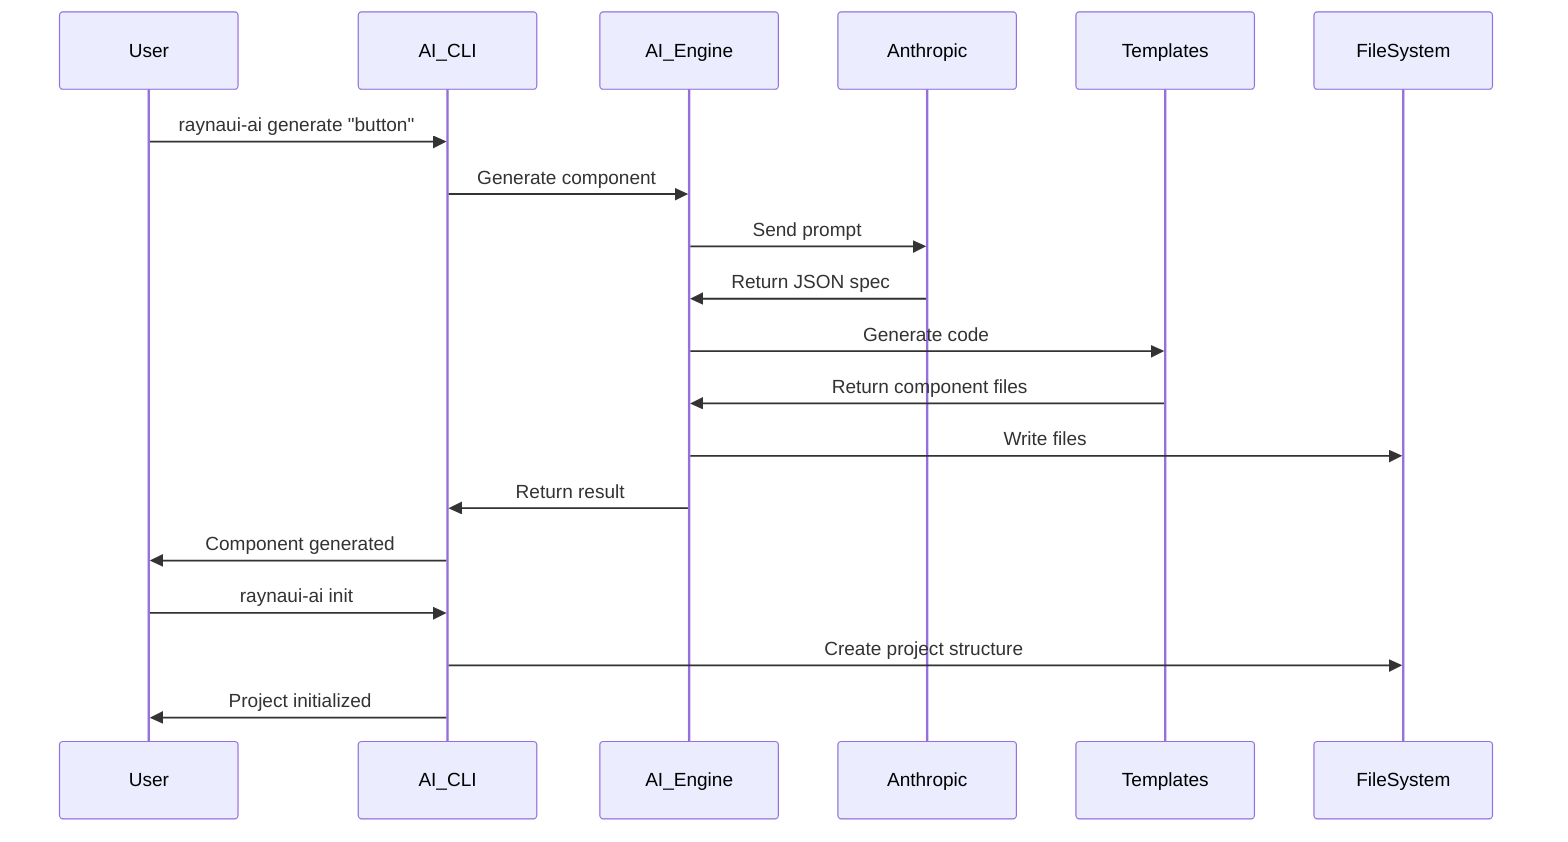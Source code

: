 sequenceDiagram
    participant User
    participant AI_CLI
    participant AI_Engine
    participant Anthropic
    participant Templates
    participant FileSystem

    User->>AI_CLI: raynaui-ai generate "button"
    AI_CLI->>AI_Engine: Generate component
    AI_Engine->>Anthropic: Send prompt
    Anthropic->>AI_Engine: Return JSON spec
    AI_Engine->>Templates: Generate code
    Templates->>AI_Engine: Return component files
    AI_Engine->>FileSystem: Write files
    AI_Engine->>AI_CLI: Return result
    AI_CLI->>User: Component generated

    User->>AI_CLI: raynaui-ai init
    AI_CLI->>FileSystem: Create project structure
    AI_CLI->>User: Project initialized